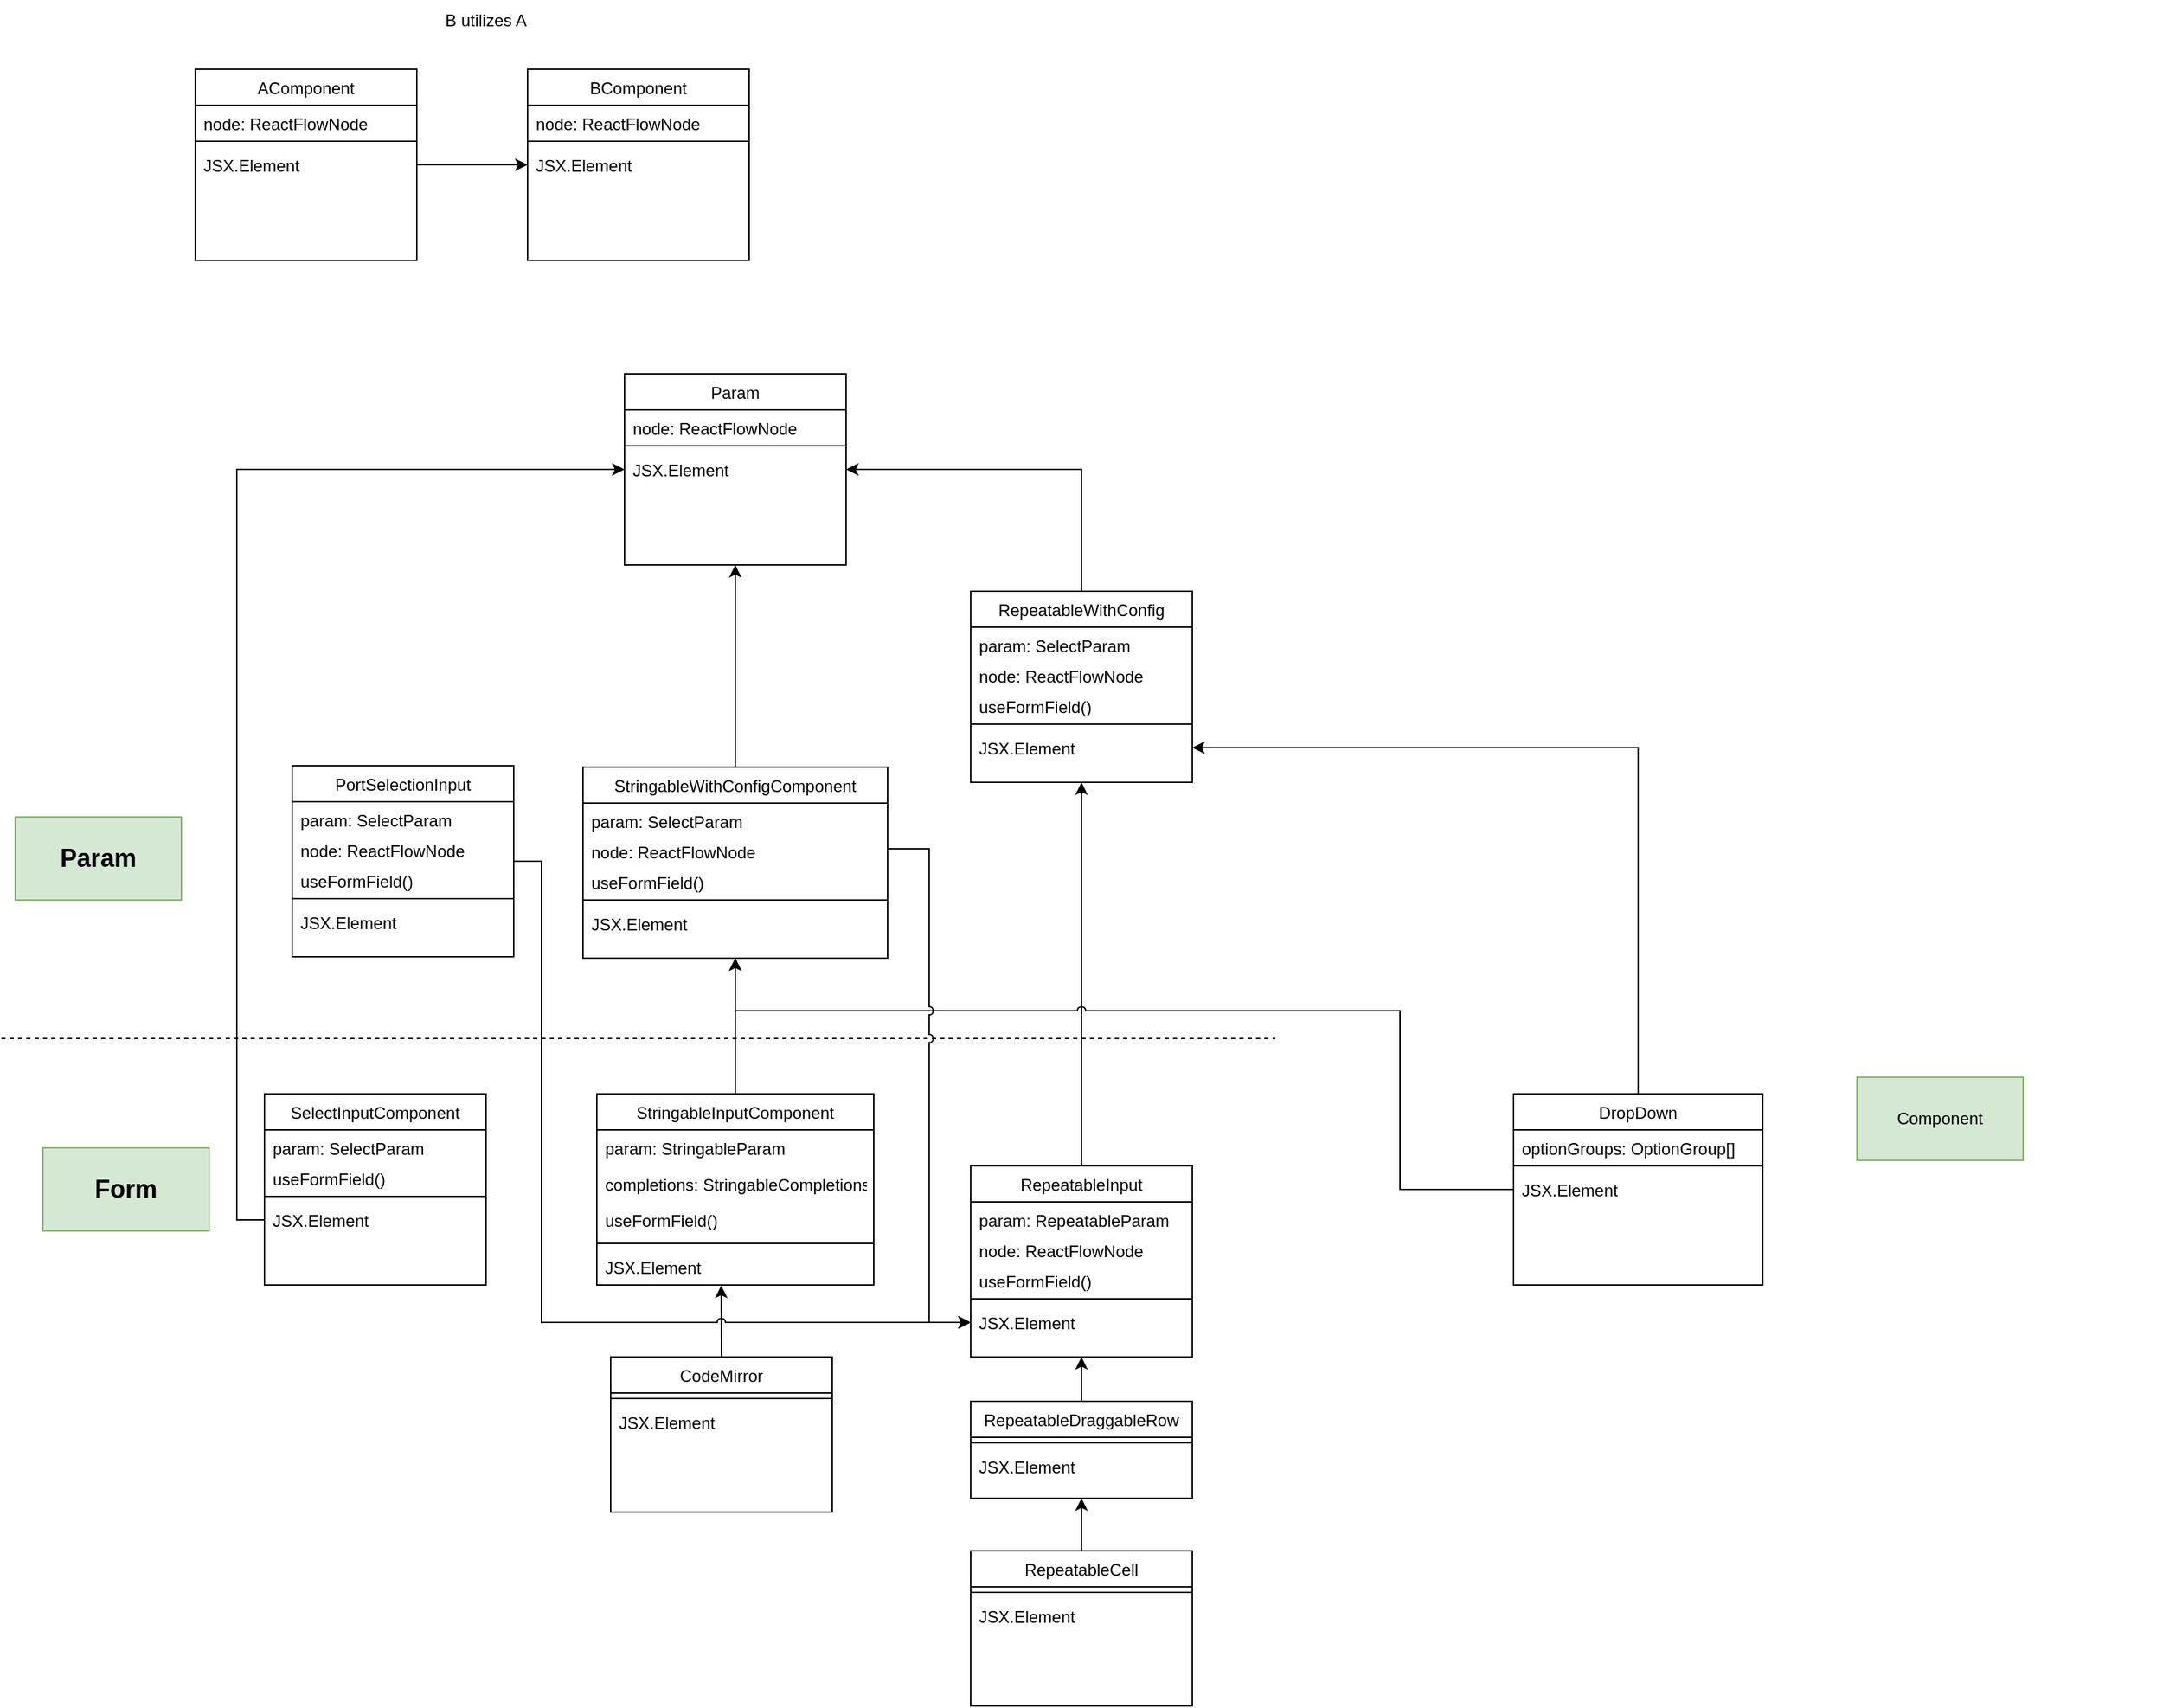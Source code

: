 <mxfile version="24.5.2" type="github" pages="2">
  <diagram id="C5RBs43oDa-KdzZeNtuy" name="Page-1">
    <mxGraphModel dx="1465" dy="1574" grid="1" gridSize="10" guides="1" tooltips="1" connect="1" arrows="1" fold="1" page="1" pageScale="1" pageWidth="827" pageHeight="1169" math="0" shadow="0">
      <root>
        <mxCell id="WIyWlLk6GJQsqaUBKTNV-0" />
        <mxCell id="WIyWlLk6GJQsqaUBKTNV-1" parent="WIyWlLk6GJQsqaUBKTNV-0" />
        <mxCell id="UfMcmZIcrmsPAkTM4HQa-83" value="" style="rounded=0;whiteSpace=wrap;html=1;fillColor=default;strokeColor=none;" vertex="1" parent="WIyWlLk6GJQsqaUBKTNV-1">
          <mxGeometry x="880" y="261" width="570" height="359" as="geometry" />
        </mxCell>
        <mxCell id="zkfFHV4jXpPFQw0GAbJ--6" value="SelectInputComponent" style="swimlane;fontStyle=0;align=center;verticalAlign=top;childLayout=stackLayout;horizontal=1;startSize=26;horizontalStack=0;resizeParent=1;resizeLast=0;collapsible=1;marginBottom=0;rounded=0;shadow=0;strokeWidth=1;" parent="WIyWlLk6GJQsqaUBKTNV-1" vertex="1">
          <mxGeometry x="80" y="360" width="160" height="138" as="geometry">
            <mxRectangle x="130" y="380" width="160" height="26" as="alternateBounds" />
          </mxGeometry>
        </mxCell>
        <mxCell id="UfMcmZIcrmsPAkTM4HQa-0" value="param: SelectParam" style="text;align=left;verticalAlign=top;spacingLeft=4;spacingRight=4;overflow=hidden;rotatable=0;points=[[0,0.5],[1,0.5]];portConstraint=eastwest;" vertex="1" parent="zkfFHV4jXpPFQw0GAbJ--6">
          <mxGeometry y="26" width="160" height="22" as="geometry" />
        </mxCell>
        <mxCell id="zkfFHV4jXpPFQw0GAbJ--7" value="useFormField()" style="text;align=left;verticalAlign=top;spacingLeft=4;spacingRight=4;overflow=hidden;rotatable=0;points=[[0,0.5],[1,0.5]];portConstraint=eastwest;" parent="zkfFHV4jXpPFQw0GAbJ--6" vertex="1">
          <mxGeometry y="48" width="160" height="22" as="geometry" />
        </mxCell>
        <mxCell id="zkfFHV4jXpPFQw0GAbJ--9" value="" style="line;html=1;strokeWidth=1;align=left;verticalAlign=middle;spacingTop=-1;spacingLeft=3;spacingRight=3;rotatable=0;labelPosition=right;points=[];portConstraint=eastwest;" parent="zkfFHV4jXpPFQw0GAbJ--6" vertex="1">
          <mxGeometry y="70" width="160" height="8" as="geometry" />
        </mxCell>
        <mxCell id="zkfFHV4jXpPFQw0GAbJ--11" value="JSX.Element" style="text;align=left;verticalAlign=top;spacingLeft=4;spacingRight=4;overflow=hidden;rotatable=0;points=[[0,0.5],[1,0.5]];portConstraint=eastwest;" parent="zkfFHV4jXpPFQw0GAbJ--6" vertex="1">
          <mxGeometry y="78" width="160" height="26" as="geometry" />
        </mxCell>
        <mxCell id="UfMcmZIcrmsPAkTM4HQa-67" style="edgeStyle=orthogonalEdgeStyle;rounded=0;orthogonalLoop=1;jettySize=auto;html=1;entryX=0.5;entryY=1;entryDx=0;entryDy=0;" edge="1" parent="WIyWlLk6GJQsqaUBKTNV-1" source="zkfFHV4jXpPFQw0GAbJ--13" target="UfMcmZIcrmsPAkTM4HQa-45">
          <mxGeometry relative="1" as="geometry" />
        </mxCell>
        <mxCell id="zkfFHV4jXpPFQw0GAbJ--13" value="StringableInputComponent" style="swimlane;fontStyle=0;align=center;verticalAlign=top;childLayout=stackLayout;horizontal=1;startSize=26;horizontalStack=0;resizeParent=1;resizeLast=0;collapsible=1;marginBottom=0;rounded=0;shadow=0;strokeWidth=1;" parent="WIyWlLk6GJQsqaUBKTNV-1" vertex="1">
          <mxGeometry x="320" y="360" width="200" height="138" as="geometry">
            <mxRectangle x="340" y="380" width="170" height="26" as="alternateBounds" />
          </mxGeometry>
        </mxCell>
        <mxCell id="zkfFHV4jXpPFQw0GAbJ--14" value="param: StringableParam" style="text;align=left;verticalAlign=top;spacingLeft=4;spacingRight=4;overflow=hidden;rotatable=0;points=[[0,0.5],[1,0.5]];portConstraint=eastwest;" parent="zkfFHV4jXpPFQw0GAbJ--13" vertex="1">
          <mxGeometry y="26" width="200" height="26" as="geometry" />
        </mxCell>
        <mxCell id="UfMcmZIcrmsPAkTM4HQa-13" value="completions: StringableCompletions" style="text;align=left;verticalAlign=top;spacingLeft=4;spacingRight=4;overflow=hidden;rotatable=0;points=[[0,0.5],[1,0.5]];portConstraint=eastwest;" vertex="1" parent="zkfFHV4jXpPFQw0GAbJ--13">
          <mxGeometry y="52" width="200" height="26" as="geometry" />
        </mxCell>
        <mxCell id="UfMcmZIcrmsPAkTM4HQa-5" value="useFormField()" style="text;align=left;verticalAlign=top;spacingLeft=4;spacingRight=4;overflow=hidden;rotatable=0;points=[[0,0.5],[1,0.5]];portConstraint=eastwest;" vertex="1" parent="zkfFHV4jXpPFQw0GAbJ--13">
          <mxGeometry y="78" width="200" height="26" as="geometry" />
        </mxCell>
        <mxCell id="zkfFHV4jXpPFQw0GAbJ--15" value="" style="line;html=1;strokeWidth=1;align=left;verticalAlign=middle;spacingTop=-1;spacingLeft=3;spacingRight=3;rotatable=0;labelPosition=right;points=[];portConstraint=eastwest;" parent="zkfFHV4jXpPFQw0GAbJ--13" vertex="1">
          <mxGeometry y="104" width="200" height="8" as="geometry" />
        </mxCell>
        <mxCell id="UfMcmZIcrmsPAkTM4HQa-1" value="JSX.Element" style="text;align=left;verticalAlign=top;spacingLeft=4;spacingRight=4;overflow=hidden;rotatable=0;points=[[0,0.5],[1,0.5]];portConstraint=eastwest;" vertex="1" parent="zkfFHV4jXpPFQw0GAbJ--13">
          <mxGeometry y="112" width="200" height="26" as="geometry" />
        </mxCell>
        <mxCell id="UfMcmZIcrmsPAkTM4HQa-12" style="edgeStyle=orthogonalEdgeStyle;rounded=0;orthogonalLoop=1;jettySize=auto;html=1;entryX=0.449;entryY=1.016;entryDx=0;entryDy=0;entryPerimeter=0;jumpStyle=arc;" edge="1" parent="WIyWlLk6GJQsqaUBKTNV-1" source="UfMcmZIcrmsPAkTM4HQa-6" target="UfMcmZIcrmsPAkTM4HQa-1">
          <mxGeometry relative="1" as="geometry">
            <mxPoint x="400" y="480" as="targetPoint" />
          </mxGeometry>
        </mxCell>
        <mxCell id="UfMcmZIcrmsPAkTM4HQa-6" value="CodeMirror" style="swimlane;fontStyle=0;align=center;verticalAlign=top;childLayout=stackLayout;horizontal=1;startSize=26;horizontalStack=0;resizeParent=1;resizeLast=0;collapsible=1;marginBottom=0;rounded=0;shadow=0;strokeWidth=1;" vertex="1" parent="WIyWlLk6GJQsqaUBKTNV-1">
          <mxGeometry x="330" y="550" width="160" height="112" as="geometry">
            <mxRectangle x="340" y="380" width="170" height="26" as="alternateBounds" />
          </mxGeometry>
        </mxCell>
        <mxCell id="UfMcmZIcrmsPAkTM4HQa-9" value="" style="line;html=1;strokeWidth=1;align=left;verticalAlign=middle;spacingTop=-1;spacingLeft=3;spacingRight=3;rotatable=0;labelPosition=right;points=[];portConstraint=eastwest;" vertex="1" parent="UfMcmZIcrmsPAkTM4HQa-6">
          <mxGeometry y="26" width="160" height="8" as="geometry" />
        </mxCell>
        <mxCell id="UfMcmZIcrmsPAkTM4HQa-10" value="JSX.Element" style="text;align=left;verticalAlign=top;spacingLeft=4;spacingRight=4;overflow=hidden;rotatable=0;points=[[0,0.5],[1,0.5]];portConstraint=eastwest;" vertex="1" parent="UfMcmZIcrmsPAkTM4HQa-6">
          <mxGeometry y="34" width="160" height="26" as="geometry" />
        </mxCell>
        <mxCell id="UfMcmZIcrmsPAkTM4HQa-70" style="edgeStyle=orthogonalEdgeStyle;rounded=0;orthogonalLoop=1;jettySize=auto;html=1;entryX=0.5;entryY=1;entryDx=0;entryDy=0;" edge="1" parent="WIyWlLk6GJQsqaUBKTNV-1" source="UfMcmZIcrmsPAkTM4HQa-14" target="UfMcmZIcrmsPAkTM4HQa-33">
          <mxGeometry relative="1" as="geometry" />
        </mxCell>
        <mxCell id="UfMcmZIcrmsPAkTM4HQa-14" value="RepeatableInput" style="swimlane;fontStyle=0;align=center;verticalAlign=top;childLayout=stackLayout;horizontal=1;startSize=26;horizontalStack=0;resizeParent=1;resizeLast=0;collapsible=1;marginBottom=0;rounded=0;shadow=0;strokeWidth=1;" vertex="1" parent="WIyWlLk6GJQsqaUBKTNV-1">
          <mxGeometry x="590" y="412" width="160" height="138" as="geometry">
            <mxRectangle x="130" y="380" width="160" height="26" as="alternateBounds" />
          </mxGeometry>
        </mxCell>
        <mxCell id="UfMcmZIcrmsPAkTM4HQa-15" value="param: RepeatableParam" style="text;align=left;verticalAlign=top;spacingLeft=4;spacingRight=4;overflow=hidden;rotatable=0;points=[[0,0.5],[1,0.5]];portConstraint=eastwest;" vertex="1" parent="UfMcmZIcrmsPAkTM4HQa-14">
          <mxGeometry y="26" width="160" height="22" as="geometry" />
        </mxCell>
        <mxCell id="UfMcmZIcrmsPAkTM4HQa-19" value="node: ReactFlowNode" style="text;align=left;verticalAlign=top;spacingLeft=4;spacingRight=4;overflow=hidden;rotatable=0;points=[[0,0.5],[1,0.5]];portConstraint=eastwest;" vertex="1" parent="UfMcmZIcrmsPAkTM4HQa-14">
          <mxGeometry y="48" width="160" height="22" as="geometry" />
        </mxCell>
        <mxCell id="UfMcmZIcrmsPAkTM4HQa-16" value="useFormField()" style="text;align=left;verticalAlign=top;spacingLeft=4;spacingRight=4;overflow=hidden;rotatable=0;points=[[0,0.5],[1,0.5]];portConstraint=eastwest;" vertex="1" parent="UfMcmZIcrmsPAkTM4HQa-14">
          <mxGeometry y="70" width="160" height="22" as="geometry" />
        </mxCell>
        <mxCell id="UfMcmZIcrmsPAkTM4HQa-17" value="" style="line;html=1;strokeWidth=1;align=left;verticalAlign=middle;spacingTop=-1;spacingLeft=3;spacingRight=3;rotatable=0;labelPosition=right;points=[];portConstraint=eastwest;" vertex="1" parent="UfMcmZIcrmsPAkTM4HQa-14">
          <mxGeometry y="92" width="160" height="8" as="geometry" />
        </mxCell>
        <mxCell id="UfMcmZIcrmsPAkTM4HQa-18" value="JSX.Element" style="text;align=left;verticalAlign=top;spacingLeft=4;spacingRight=4;overflow=hidden;rotatable=0;points=[[0,0.5],[1,0.5]];portConstraint=eastwest;" vertex="1" parent="UfMcmZIcrmsPAkTM4HQa-14">
          <mxGeometry y="100" width="160" height="26" as="geometry" />
        </mxCell>
        <mxCell id="UfMcmZIcrmsPAkTM4HQa-52" value="" style="edgeStyle=orthogonalEdgeStyle;rounded=0;orthogonalLoop=1;jettySize=auto;html=1;entryX=0.5;entryY=1;entryDx=0;entryDy=0;" edge="1" parent="WIyWlLk6GJQsqaUBKTNV-1" source="UfMcmZIcrmsPAkTM4HQa-20" target="UfMcmZIcrmsPAkTM4HQa-14">
          <mxGeometry relative="1" as="geometry" />
        </mxCell>
        <mxCell id="UfMcmZIcrmsPAkTM4HQa-20" value="RepeatableDraggableRow" style="swimlane;fontStyle=0;align=center;verticalAlign=top;childLayout=stackLayout;horizontal=1;startSize=26;horizontalStack=0;resizeParent=1;resizeLast=0;collapsible=1;marginBottom=0;rounded=0;shadow=0;strokeWidth=1;" vertex="1" parent="WIyWlLk6GJQsqaUBKTNV-1">
          <mxGeometry x="590" y="582" width="160" height="70" as="geometry">
            <mxRectangle x="340" y="380" width="170" height="26" as="alternateBounds" />
          </mxGeometry>
        </mxCell>
        <mxCell id="UfMcmZIcrmsPAkTM4HQa-21" value="" style="line;html=1;strokeWidth=1;align=left;verticalAlign=middle;spacingTop=-1;spacingLeft=3;spacingRight=3;rotatable=0;labelPosition=right;points=[];portConstraint=eastwest;" vertex="1" parent="UfMcmZIcrmsPAkTM4HQa-20">
          <mxGeometry y="26" width="160" height="8" as="geometry" />
        </mxCell>
        <mxCell id="UfMcmZIcrmsPAkTM4HQa-22" value="JSX.Element" style="text;align=left;verticalAlign=top;spacingLeft=4;spacingRight=4;overflow=hidden;rotatable=0;points=[[0,0.5],[1,0.5]];portConstraint=eastwest;" vertex="1" parent="UfMcmZIcrmsPAkTM4HQa-20">
          <mxGeometry y="34" width="160" height="26" as="geometry" />
        </mxCell>
        <mxCell id="UfMcmZIcrmsPAkTM4HQa-51" value="" style="edgeStyle=orthogonalEdgeStyle;rounded=0;orthogonalLoop=1;jettySize=auto;html=1;entryX=0.5;entryY=1;entryDx=0;entryDy=0;" edge="1" parent="WIyWlLk6GJQsqaUBKTNV-1" source="UfMcmZIcrmsPAkTM4HQa-23" target="UfMcmZIcrmsPAkTM4HQa-20">
          <mxGeometry relative="1" as="geometry" />
        </mxCell>
        <mxCell id="UfMcmZIcrmsPAkTM4HQa-23" value="RepeatableCell" style="swimlane;fontStyle=0;align=center;verticalAlign=top;childLayout=stackLayout;horizontal=1;startSize=26;horizontalStack=0;resizeParent=1;resizeLast=0;collapsible=1;marginBottom=0;rounded=0;shadow=0;strokeWidth=1;" vertex="1" parent="WIyWlLk6GJQsqaUBKTNV-1">
          <mxGeometry x="590" y="690" width="160" height="112" as="geometry">
            <mxRectangle x="340" y="380" width="170" height="26" as="alternateBounds" />
          </mxGeometry>
        </mxCell>
        <mxCell id="UfMcmZIcrmsPAkTM4HQa-24" value="" style="line;html=1;strokeWidth=1;align=left;verticalAlign=middle;spacingTop=-1;spacingLeft=3;spacingRight=3;rotatable=0;labelPosition=right;points=[];portConstraint=eastwest;" vertex="1" parent="UfMcmZIcrmsPAkTM4HQa-23">
          <mxGeometry y="26" width="160" height="8" as="geometry" />
        </mxCell>
        <mxCell id="UfMcmZIcrmsPAkTM4HQa-25" value="JSX.Element" style="text;align=left;verticalAlign=top;spacingLeft=4;spacingRight=4;overflow=hidden;rotatable=0;points=[[0,0.5],[1,0.5]];portConstraint=eastwest;" vertex="1" parent="UfMcmZIcrmsPAkTM4HQa-23">
          <mxGeometry y="34" width="160" height="26" as="geometry" />
        </mxCell>
        <mxCell id="UfMcmZIcrmsPAkTM4HQa-77" style="edgeStyle=orthogonalEdgeStyle;rounded=0;orthogonalLoop=1;jettySize=auto;html=1;entryX=0;entryY=0.5;entryDx=0;entryDy=0;jumpStyle=arc;" edge="1" parent="WIyWlLk6GJQsqaUBKTNV-1" source="UfMcmZIcrmsPAkTM4HQa-26" target="UfMcmZIcrmsPAkTM4HQa-18">
          <mxGeometry relative="1" as="geometry">
            <Array as="points">
              <mxPoint x="280" y="192" />
              <mxPoint x="280" y="525" />
            </Array>
          </mxGeometry>
        </mxCell>
        <mxCell id="UfMcmZIcrmsPAkTM4HQa-26" value="PortSelectionInput" style="swimlane;fontStyle=0;align=center;verticalAlign=top;childLayout=stackLayout;horizontal=1;startSize=26;horizontalStack=0;resizeParent=1;resizeLast=0;collapsible=1;marginBottom=0;rounded=0;shadow=0;strokeWidth=1;" vertex="1" parent="WIyWlLk6GJQsqaUBKTNV-1">
          <mxGeometry x="100" y="123" width="160" height="138" as="geometry">
            <mxRectangle x="130" y="380" width="160" height="26" as="alternateBounds" />
          </mxGeometry>
        </mxCell>
        <mxCell id="UfMcmZIcrmsPAkTM4HQa-27" value="param: SelectParam" style="text;align=left;verticalAlign=top;spacingLeft=4;spacingRight=4;overflow=hidden;rotatable=0;points=[[0,0.5],[1,0.5]];portConstraint=eastwest;" vertex="1" parent="UfMcmZIcrmsPAkTM4HQa-26">
          <mxGeometry y="26" width="160" height="22" as="geometry" />
        </mxCell>
        <mxCell id="UfMcmZIcrmsPAkTM4HQa-31" value="node: ReactFlowNode" style="text;align=left;verticalAlign=top;spacingLeft=4;spacingRight=4;overflow=hidden;rotatable=0;points=[[0,0.5],[1,0.5]];portConstraint=eastwest;" vertex="1" parent="UfMcmZIcrmsPAkTM4HQa-26">
          <mxGeometry y="48" width="160" height="22" as="geometry" />
        </mxCell>
        <mxCell id="UfMcmZIcrmsPAkTM4HQa-28" value="useFormField()" style="text;align=left;verticalAlign=top;spacingLeft=4;spacingRight=4;overflow=hidden;rotatable=0;points=[[0,0.5],[1,0.5]];portConstraint=eastwest;" vertex="1" parent="UfMcmZIcrmsPAkTM4HQa-26">
          <mxGeometry y="70" width="160" height="22" as="geometry" />
        </mxCell>
        <mxCell id="UfMcmZIcrmsPAkTM4HQa-29" value="" style="line;html=1;strokeWidth=1;align=left;verticalAlign=middle;spacingTop=-1;spacingLeft=3;spacingRight=3;rotatable=0;labelPosition=right;points=[];portConstraint=eastwest;" vertex="1" parent="UfMcmZIcrmsPAkTM4HQa-26">
          <mxGeometry y="92" width="160" height="8" as="geometry" />
        </mxCell>
        <mxCell id="UfMcmZIcrmsPAkTM4HQa-30" value="JSX.Element" style="text;align=left;verticalAlign=top;spacingLeft=4;spacingRight=4;overflow=hidden;rotatable=0;points=[[0,0.5],[1,0.5]];portConstraint=eastwest;" vertex="1" parent="UfMcmZIcrmsPAkTM4HQa-26">
          <mxGeometry y="100" width="160" height="26" as="geometry" />
        </mxCell>
        <mxCell id="UfMcmZIcrmsPAkTM4HQa-74" style="edgeStyle=orthogonalEdgeStyle;rounded=0;orthogonalLoop=1;jettySize=auto;html=1;entryX=1;entryY=0.5;entryDx=0;entryDy=0;" edge="1" parent="WIyWlLk6GJQsqaUBKTNV-1" source="UfMcmZIcrmsPAkTM4HQa-33" target="UfMcmZIcrmsPAkTM4HQa-58">
          <mxGeometry relative="1" as="geometry" />
        </mxCell>
        <mxCell id="UfMcmZIcrmsPAkTM4HQa-33" value="RepeatableWithConfig" style="swimlane;fontStyle=0;align=center;verticalAlign=top;childLayout=stackLayout;horizontal=1;startSize=26;horizontalStack=0;resizeParent=1;resizeLast=0;collapsible=1;marginBottom=0;rounded=0;shadow=0;strokeWidth=1;" vertex="1" parent="WIyWlLk6GJQsqaUBKTNV-1">
          <mxGeometry x="590" y="-3" width="160" height="138" as="geometry">
            <mxRectangle x="130" y="380" width="160" height="26" as="alternateBounds" />
          </mxGeometry>
        </mxCell>
        <mxCell id="UfMcmZIcrmsPAkTM4HQa-34" value="param: SelectParam" style="text;align=left;verticalAlign=top;spacingLeft=4;spacingRight=4;overflow=hidden;rotatable=0;points=[[0,0.5],[1,0.5]];portConstraint=eastwest;" vertex="1" parent="UfMcmZIcrmsPAkTM4HQa-33">
          <mxGeometry y="26" width="160" height="22" as="geometry" />
        </mxCell>
        <mxCell id="UfMcmZIcrmsPAkTM4HQa-35" value="node: ReactFlowNode" style="text;align=left;verticalAlign=top;spacingLeft=4;spacingRight=4;overflow=hidden;rotatable=0;points=[[0,0.5],[1,0.5]];portConstraint=eastwest;" vertex="1" parent="UfMcmZIcrmsPAkTM4HQa-33">
          <mxGeometry y="48" width="160" height="22" as="geometry" />
        </mxCell>
        <mxCell id="UfMcmZIcrmsPAkTM4HQa-36" value="useFormField()" style="text;align=left;verticalAlign=top;spacingLeft=4;spacingRight=4;overflow=hidden;rotatable=0;points=[[0,0.5],[1,0.5]];portConstraint=eastwest;" vertex="1" parent="UfMcmZIcrmsPAkTM4HQa-33">
          <mxGeometry y="70" width="160" height="22" as="geometry" />
        </mxCell>
        <mxCell id="UfMcmZIcrmsPAkTM4HQa-37" value="" style="line;html=1;strokeWidth=1;align=left;verticalAlign=middle;spacingTop=-1;spacingLeft=3;spacingRight=3;rotatable=0;labelPosition=right;points=[];portConstraint=eastwest;" vertex="1" parent="UfMcmZIcrmsPAkTM4HQa-33">
          <mxGeometry y="92" width="160" height="8" as="geometry" />
        </mxCell>
        <mxCell id="UfMcmZIcrmsPAkTM4HQa-38" value="JSX.Element" style="text;align=left;verticalAlign=top;spacingLeft=4;spacingRight=4;overflow=hidden;rotatable=0;points=[[0,0.5],[1,0.5]];portConstraint=eastwest;" vertex="1" parent="UfMcmZIcrmsPAkTM4HQa-33">
          <mxGeometry y="100" width="160" height="26" as="geometry" />
        </mxCell>
        <mxCell id="UfMcmZIcrmsPAkTM4HQa-69" style="edgeStyle=orthogonalEdgeStyle;rounded=0;orthogonalLoop=1;jettySize=auto;html=1;entryX=0.5;entryY=1;entryDx=0;entryDy=0;jumpStyle=arc;" edge="1" parent="WIyWlLk6GJQsqaUBKTNV-1" source="UfMcmZIcrmsPAkTM4HQa-39" target="UfMcmZIcrmsPAkTM4HQa-45">
          <mxGeometry relative="1" as="geometry">
            <Array as="points">
              <mxPoint x="900" y="300" />
              <mxPoint x="420" y="300" />
            </Array>
          </mxGeometry>
        </mxCell>
        <mxCell id="UfMcmZIcrmsPAkTM4HQa-79" style="edgeStyle=orthogonalEdgeStyle;rounded=0;orthogonalLoop=1;jettySize=auto;html=1;entryX=1;entryY=0.5;entryDx=0;entryDy=0;" edge="1" parent="WIyWlLk6GJQsqaUBKTNV-1" source="UfMcmZIcrmsPAkTM4HQa-39" target="UfMcmZIcrmsPAkTM4HQa-38">
          <mxGeometry relative="1" as="geometry" />
        </mxCell>
        <mxCell id="UfMcmZIcrmsPAkTM4HQa-39" value="DropDown" style="swimlane;fontStyle=0;align=center;verticalAlign=top;childLayout=stackLayout;horizontal=1;startSize=26;horizontalStack=0;resizeParent=1;resizeLast=0;collapsible=1;marginBottom=0;rounded=0;shadow=0;strokeWidth=1;" vertex="1" parent="WIyWlLk6GJQsqaUBKTNV-1">
          <mxGeometry x="982" y="360" width="180" height="138" as="geometry">
            <mxRectangle x="130" y="380" width="160" height="26" as="alternateBounds" />
          </mxGeometry>
        </mxCell>
        <mxCell id="UfMcmZIcrmsPAkTM4HQa-41" value="optionGroups: OptionGroup[]" style="text;align=left;verticalAlign=top;spacingLeft=4;spacingRight=4;overflow=hidden;rotatable=0;points=[[0,0.5],[1,0.5]];portConstraint=eastwest;" vertex="1" parent="UfMcmZIcrmsPAkTM4HQa-39">
          <mxGeometry y="26" width="180" height="22" as="geometry" />
        </mxCell>
        <mxCell id="UfMcmZIcrmsPAkTM4HQa-43" value="" style="line;html=1;strokeWidth=1;align=left;verticalAlign=middle;spacingTop=-1;spacingLeft=3;spacingRight=3;rotatable=0;labelPosition=right;points=[];portConstraint=eastwest;" vertex="1" parent="UfMcmZIcrmsPAkTM4HQa-39">
          <mxGeometry y="48" width="180" height="8" as="geometry" />
        </mxCell>
        <mxCell id="UfMcmZIcrmsPAkTM4HQa-44" value="JSX.Element" style="text;align=left;verticalAlign=top;spacingLeft=4;spacingRight=4;overflow=hidden;rotatable=0;points=[[0,0.5],[1,0.5]];portConstraint=eastwest;" vertex="1" parent="UfMcmZIcrmsPAkTM4HQa-39">
          <mxGeometry y="56" width="180" height="26" as="geometry" />
        </mxCell>
        <mxCell id="UfMcmZIcrmsPAkTM4HQa-64" style="edgeStyle=orthogonalEdgeStyle;rounded=0;orthogonalLoop=1;jettySize=auto;html=1;entryX=0.5;entryY=1;entryDx=0;entryDy=0;jumpStyle=arc;" edge="1" parent="WIyWlLk6GJQsqaUBKTNV-1" source="UfMcmZIcrmsPAkTM4HQa-45" target="UfMcmZIcrmsPAkTM4HQa-53">
          <mxGeometry relative="1" as="geometry" />
        </mxCell>
        <mxCell id="UfMcmZIcrmsPAkTM4HQa-45" value="StringableWithConfigComponent" style="swimlane;fontStyle=0;align=center;verticalAlign=top;childLayout=stackLayout;horizontal=1;startSize=26;horizontalStack=0;resizeParent=1;resizeLast=0;collapsible=1;marginBottom=0;rounded=0;shadow=0;strokeWidth=1;" vertex="1" parent="WIyWlLk6GJQsqaUBKTNV-1">
          <mxGeometry x="310" y="124" width="220" height="138" as="geometry">
            <mxRectangle x="130" y="380" width="160" height="26" as="alternateBounds" />
          </mxGeometry>
        </mxCell>
        <mxCell id="UfMcmZIcrmsPAkTM4HQa-46" value="param: SelectParam" style="text;align=left;verticalAlign=top;spacingLeft=4;spacingRight=4;overflow=hidden;rotatable=0;points=[[0,0.5],[1,0.5]];portConstraint=eastwest;" vertex="1" parent="UfMcmZIcrmsPAkTM4HQa-45">
          <mxGeometry y="26" width="220" height="22" as="geometry" />
        </mxCell>
        <mxCell id="UfMcmZIcrmsPAkTM4HQa-47" value="node: ReactFlowNode" style="text;align=left;verticalAlign=top;spacingLeft=4;spacingRight=4;overflow=hidden;rotatable=0;points=[[0,0.5],[1,0.5]];portConstraint=eastwest;" vertex="1" parent="UfMcmZIcrmsPAkTM4HQa-45">
          <mxGeometry y="48" width="220" height="22" as="geometry" />
        </mxCell>
        <mxCell id="UfMcmZIcrmsPAkTM4HQa-48" value="useFormField()" style="text;align=left;verticalAlign=top;spacingLeft=4;spacingRight=4;overflow=hidden;rotatable=0;points=[[0,0.5],[1,0.5]];portConstraint=eastwest;" vertex="1" parent="UfMcmZIcrmsPAkTM4HQa-45">
          <mxGeometry y="70" width="220" height="22" as="geometry" />
        </mxCell>
        <mxCell id="UfMcmZIcrmsPAkTM4HQa-49" value="" style="line;html=1;strokeWidth=1;align=left;verticalAlign=middle;spacingTop=-1;spacingLeft=3;spacingRight=3;rotatable=0;labelPosition=right;points=[];portConstraint=eastwest;" vertex="1" parent="UfMcmZIcrmsPAkTM4HQa-45">
          <mxGeometry y="92" width="220" height="8" as="geometry" />
        </mxCell>
        <mxCell id="UfMcmZIcrmsPAkTM4HQa-50" value="JSX.Element" style="text;align=left;verticalAlign=top;spacingLeft=4;spacingRight=4;overflow=hidden;rotatable=0;points=[[0,0.5],[1,0.5]];portConstraint=eastwest;" vertex="1" parent="UfMcmZIcrmsPAkTM4HQa-45">
          <mxGeometry y="100" width="220" height="26" as="geometry" />
        </mxCell>
        <mxCell id="UfMcmZIcrmsPAkTM4HQa-53" value="Param" style="swimlane;fontStyle=0;align=center;verticalAlign=top;childLayout=stackLayout;horizontal=1;startSize=26;horizontalStack=0;resizeParent=1;resizeLast=0;collapsible=1;marginBottom=0;rounded=0;shadow=0;strokeWidth=1;" vertex="1" parent="WIyWlLk6GJQsqaUBKTNV-1">
          <mxGeometry x="340" y="-160" width="160" height="138" as="geometry">
            <mxRectangle x="130" y="380" width="160" height="26" as="alternateBounds" />
          </mxGeometry>
        </mxCell>
        <mxCell id="UfMcmZIcrmsPAkTM4HQa-55" value="node: ReactFlowNode" style="text;align=left;verticalAlign=top;spacingLeft=4;spacingRight=4;overflow=hidden;rotatable=0;points=[[0,0.5],[1,0.5]];portConstraint=eastwest;" vertex="1" parent="UfMcmZIcrmsPAkTM4HQa-53">
          <mxGeometry y="26" width="160" height="22" as="geometry" />
        </mxCell>
        <mxCell id="UfMcmZIcrmsPAkTM4HQa-57" value="" style="line;html=1;strokeWidth=1;align=left;verticalAlign=middle;spacingTop=-1;spacingLeft=3;spacingRight=3;rotatable=0;labelPosition=right;points=[];portConstraint=eastwest;" vertex="1" parent="UfMcmZIcrmsPAkTM4HQa-53">
          <mxGeometry y="48" width="160" height="8" as="geometry" />
        </mxCell>
        <mxCell id="UfMcmZIcrmsPAkTM4HQa-58" value="JSX.Element" style="text;align=left;verticalAlign=top;spacingLeft=4;spacingRight=4;overflow=hidden;rotatable=0;points=[[0,0.5],[1,0.5]];portConstraint=eastwest;" vertex="1" parent="UfMcmZIcrmsPAkTM4HQa-53">
          <mxGeometry y="56" width="160" height="26" as="geometry" />
        </mxCell>
        <mxCell id="UfMcmZIcrmsPAkTM4HQa-59" value="" style="endArrow=none;dashed=1;html=1;rounded=0;" edge="1" parent="WIyWlLk6GJQsqaUBKTNV-1">
          <mxGeometry width="50" height="50" relative="1" as="geometry">
            <mxPoint x="-110" y="320" as="sourcePoint" />
            <mxPoint x="810" y="320" as="targetPoint" />
          </mxGeometry>
        </mxCell>
        <mxCell id="UfMcmZIcrmsPAkTM4HQa-61" value="&lt;font style=&quot;font-size: 18px;&quot;&gt;&lt;b&gt;Form&lt;/b&gt;&lt;/font&gt;" style="rounded=0;whiteSpace=wrap;html=1;fillColor=#d5e8d4;strokeColor=#82b366;" vertex="1" parent="WIyWlLk6GJQsqaUBKTNV-1">
          <mxGeometry x="-80" y="399" width="120" height="60" as="geometry" />
        </mxCell>
        <mxCell id="UfMcmZIcrmsPAkTM4HQa-62" value="&lt;span style=&quot;font-size: 18px;&quot;&gt;&lt;b&gt;Param&lt;/b&gt;&lt;/span&gt;" style="rounded=0;whiteSpace=wrap;html=1;fillColor=#d5e8d4;strokeColor=#82b366;" vertex="1" parent="WIyWlLk6GJQsqaUBKTNV-1">
          <mxGeometry x="-100" y="160" width="120" height="60" as="geometry" />
        </mxCell>
        <mxCell id="UfMcmZIcrmsPAkTM4HQa-73" style="edgeStyle=orthogonalEdgeStyle;rounded=0;orthogonalLoop=1;jettySize=auto;html=1;entryX=0;entryY=0.5;entryDx=0;entryDy=0;" edge="1" parent="WIyWlLk6GJQsqaUBKTNV-1" source="zkfFHV4jXpPFQw0GAbJ--11" target="UfMcmZIcrmsPAkTM4HQa-58">
          <mxGeometry relative="1" as="geometry">
            <mxPoint x="60" y="80" as="targetPoint" />
            <Array as="points">
              <mxPoint x="60" y="451" />
              <mxPoint x="60" y="-91" />
            </Array>
          </mxGeometry>
        </mxCell>
        <mxCell id="UfMcmZIcrmsPAkTM4HQa-78" style="edgeStyle=orthogonalEdgeStyle;rounded=0;orthogonalLoop=1;jettySize=auto;html=1;exitX=1;exitY=0.5;exitDx=0;exitDy=0;entryX=0;entryY=0.5;entryDx=0;entryDy=0;jumpStyle=arc;" edge="1" parent="WIyWlLk6GJQsqaUBKTNV-1" source="UfMcmZIcrmsPAkTM4HQa-47" target="UfMcmZIcrmsPAkTM4HQa-18">
          <mxGeometry relative="1" as="geometry" />
        </mxCell>
        <mxCell id="UfMcmZIcrmsPAkTM4HQa-84" value="Component" style="rounded=0;whiteSpace=wrap;html=1;fillColor=#d5e8d4;strokeColor=#82b366;" vertex="1" parent="WIyWlLk6GJQsqaUBKTNV-1">
          <mxGeometry x="1230" y="348" width="120" height="60" as="geometry" />
        </mxCell>
        <mxCell id="UfMcmZIcrmsPAkTM4HQa-96" value="" style="edgeStyle=orthogonalEdgeStyle;rounded=0;orthogonalLoop=1;jettySize=auto;html=1;" edge="1" parent="WIyWlLk6GJQsqaUBKTNV-1" source="UfMcmZIcrmsPAkTM4HQa-86" target="UfMcmZIcrmsPAkTM4HQa-92">
          <mxGeometry relative="1" as="geometry" />
        </mxCell>
        <mxCell id="UfMcmZIcrmsPAkTM4HQa-86" value="AComponent" style="swimlane;fontStyle=0;align=center;verticalAlign=top;childLayout=stackLayout;horizontal=1;startSize=26;horizontalStack=0;resizeParent=1;resizeLast=0;collapsible=1;marginBottom=0;rounded=0;shadow=0;strokeWidth=1;" vertex="1" parent="WIyWlLk6GJQsqaUBKTNV-1">
          <mxGeometry x="30" y="-380" width="160" height="138" as="geometry">
            <mxRectangle x="130" y="380" width="160" height="26" as="alternateBounds" />
          </mxGeometry>
        </mxCell>
        <mxCell id="UfMcmZIcrmsPAkTM4HQa-87" value="node: ReactFlowNode" style="text;align=left;verticalAlign=top;spacingLeft=4;spacingRight=4;overflow=hidden;rotatable=0;points=[[0,0.5],[1,0.5]];portConstraint=eastwest;" vertex="1" parent="UfMcmZIcrmsPAkTM4HQa-86">
          <mxGeometry y="26" width="160" height="22" as="geometry" />
        </mxCell>
        <mxCell id="UfMcmZIcrmsPAkTM4HQa-88" value="" style="line;html=1;strokeWidth=1;align=left;verticalAlign=middle;spacingTop=-1;spacingLeft=3;spacingRight=3;rotatable=0;labelPosition=right;points=[];portConstraint=eastwest;" vertex="1" parent="UfMcmZIcrmsPAkTM4HQa-86">
          <mxGeometry y="48" width="160" height="8" as="geometry" />
        </mxCell>
        <mxCell id="UfMcmZIcrmsPAkTM4HQa-89" value="JSX.Element" style="text;align=left;verticalAlign=top;spacingLeft=4;spacingRight=4;overflow=hidden;rotatable=0;points=[[0,0.5],[1,0.5]];portConstraint=eastwest;" vertex="1" parent="UfMcmZIcrmsPAkTM4HQa-86">
          <mxGeometry y="56" width="160" height="26" as="geometry" />
        </mxCell>
        <mxCell id="UfMcmZIcrmsPAkTM4HQa-92" value="BComponent" style="swimlane;fontStyle=0;align=center;verticalAlign=top;childLayout=stackLayout;horizontal=1;startSize=26;horizontalStack=0;resizeParent=1;resizeLast=0;collapsible=1;marginBottom=0;rounded=0;shadow=0;strokeWidth=1;" vertex="1" parent="WIyWlLk6GJQsqaUBKTNV-1">
          <mxGeometry x="270" y="-380" width="160" height="138" as="geometry">
            <mxRectangle x="130" y="380" width="160" height="26" as="alternateBounds" />
          </mxGeometry>
        </mxCell>
        <mxCell id="UfMcmZIcrmsPAkTM4HQa-93" value="node: ReactFlowNode" style="text;align=left;verticalAlign=top;spacingLeft=4;spacingRight=4;overflow=hidden;rotatable=0;points=[[0,0.5],[1,0.5]];portConstraint=eastwest;" vertex="1" parent="UfMcmZIcrmsPAkTM4HQa-92">
          <mxGeometry y="26" width="160" height="22" as="geometry" />
        </mxCell>
        <mxCell id="UfMcmZIcrmsPAkTM4HQa-94" value="" style="line;html=1;strokeWidth=1;align=left;verticalAlign=middle;spacingTop=-1;spacingLeft=3;spacingRight=3;rotatable=0;labelPosition=right;points=[];portConstraint=eastwest;" vertex="1" parent="UfMcmZIcrmsPAkTM4HQa-92">
          <mxGeometry y="48" width="160" height="8" as="geometry" />
        </mxCell>
        <mxCell id="UfMcmZIcrmsPAkTM4HQa-95" value="JSX.Element" style="text;align=left;verticalAlign=top;spacingLeft=4;spacingRight=4;overflow=hidden;rotatable=0;points=[[0,0.5],[1,0.5]];portConstraint=eastwest;" vertex="1" parent="UfMcmZIcrmsPAkTM4HQa-92">
          <mxGeometry y="56" width="160" height="26" as="geometry" />
        </mxCell>
        <mxCell id="UfMcmZIcrmsPAkTM4HQa-97" value="&lt;div&gt;&lt;div&gt;&lt;span style=&quot;font-size: 12px;&quot;&gt;B utilizes A&lt;/span&gt;&lt;/div&gt;&lt;/div&gt;" style="text;html=1;align=center;verticalAlign=middle;whiteSpace=wrap;rounded=0;" vertex="1" parent="WIyWlLk6GJQsqaUBKTNV-1">
          <mxGeometry x="60" y="-430" width="360" height="30" as="geometry" />
        </mxCell>
      </root>
    </mxGraphModel>
  </diagram>
  <diagram name="new form" id="zEqgR8EVYRuKs2FTiWuv">
    <mxGraphModel dx="2745" dy="2222" grid="1" gridSize="10" guides="1" tooltips="1" connect="1" arrows="1" fold="1" page="1" pageScale="1" pageWidth="827" pageHeight="1169" math="0" shadow="0">
      <root>
        <mxCell id="F9Xk5kE_eNXkbiZBS1Qj-0" />
        <mxCell id="F9Xk5kE_eNXkbiZBS1Qj-1" parent="F9Xk5kE_eNXkbiZBS1Qj-0" />
        <mxCell id="F9Xk5kE_eNXkbiZBS1Qj-2" value="" style="rounded=0;whiteSpace=wrap;html=1;fillColor=default;strokeColor=none;" vertex="1" parent="F9Xk5kE_eNXkbiZBS1Qj-1">
          <mxGeometry x="880" y="261" width="570" height="359" as="geometry" />
        </mxCell>
        <mxCell id="F9Xk5kE_eNXkbiZBS1Qj-3" value="SelectInputComponent" style="swimlane;fontStyle=0;align=center;verticalAlign=top;childLayout=stackLayout;horizontal=1;startSize=26;horizontalStack=0;resizeParent=1;resizeLast=0;collapsible=1;marginBottom=0;rounded=0;shadow=0;strokeWidth=1;" vertex="1" parent="F9Xk5kE_eNXkbiZBS1Qj-1">
          <mxGeometry x="90" y="660" width="160" height="138" as="geometry">
            <mxRectangle x="130" y="380" width="160" height="26" as="alternateBounds" />
          </mxGeometry>
        </mxCell>
        <mxCell id="F9Xk5kE_eNXkbiZBS1Qj-4" value="param: SelectParam" style="text;align=left;verticalAlign=top;spacingLeft=4;spacingRight=4;overflow=hidden;rotatable=0;points=[[0,0.5],[1,0.5]];portConstraint=eastwest;" vertex="1" parent="F9Xk5kE_eNXkbiZBS1Qj-3">
          <mxGeometry y="26" width="160" height="22" as="geometry" />
        </mxCell>
        <mxCell id="F9Xk5kE_eNXkbiZBS1Qj-5" value="useFormField()" style="text;align=left;verticalAlign=top;spacingLeft=4;spacingRight=4;overflow=hidden;rotatable=0;points=[[0,0.5],[1,0.5]];portConstraint=eastwest;" vertex="1" parent="F9Xk5kE_eNXkbiZBS1Qj-3">
          <mxGeometry y="48" width="160" height="22" as="geometry" />
        </mxCell>
        <mxCell id="F9Xk5kE_eNXkbiZBS1Qj-6" value="" style="line;html=1;strokeWidth=1;align=left;verticalAlign=middle;spacingTop=-1;spacingLeft=3;spacingRight=3;rotatable=0;labelPosition=right;points=[];portConstraint=eastwest;" vertex="1" parent="F9Xk5kE_eNXkbiZBS1Qj-3">
          <mxGeometry y="70" width="160" height="8" as="geometry" />
        </mxCell>
        <mxCell id="F9Xk5kE_eNXkbiZBS1Qj-7" value="JSX.Element" style="text;align=left;verticalAlign=top;spacingLeft=4;spacingRight=4;overflow=hidden;rotatable=0;points=[[0,0.5],[1,0.5]];portConstraint=eastwest;" vertex="1" parent="F9Xk5kE_eNXkbiZBS1Qj-3">
          <mxGeometry y="78" width="160" height="26" as="geometry" />
        </mxCell>
        <mxCell id="F9Xk5kE_eNXkbiZBS1Qj-8" style="edgeStyle=orthogonalEdgeStyle;rounded=0;orthogonalLoop=1;jettySize=auto;html=1;entryX=0.5;entryY=1;entryDx=0;entryDy=0;" edge="1" parent="F9Xk5kE_eNXkbiZBS1Qj-1" source="F9Xk5kE_eNXkbiZBS1Qj-9" target="F9Xk5kE_eNXkbiZBS1Qj-55">
          <mxGeometry relative="1" as="geometry" />
        </mxCell>
        <mxCell id="F9Xk5kE_eNXkbiZBS1Qj-9" value="StringableInputComponent" style="swimlane;fontStyle=0;align=center;verticalAlign=top;childLayout=stackLayout;horizontal=1;startSize=26;horizontalStack=0;resizeParent=1;resizeLast=0;collapsible=1;marginBottom=0;rounded=0;shadow=0;strokeWidth=1;" vertex="1" parent="F9Xk5kE_eNXkbiZBS1Qj-1">
          <mxGeometry x="320" y="360" width="200" height="138" as="geometry">
            <mxRectangle x="340" y="380" width="170" height="26" as="alternateBounds" />
          </mxGeometry>
        </mxCell>
        <mxCell id="F9Xk5kE_eNXkbiZBS1Qj-10" value="param: StringableParam" style="text;align=left;verticalAlign=top;spacingLeft=4;spacingRight=4;overflow=hidden;rotatable=0;points=[[0,0.5],[1,0.5]];portConstraint=eastwest;" vertex="1" parent="F9Xk5kE_eNXkbiZBS1Qj-9">
          <mxGeometry y="26" width="200" height="26" as="geometry" />
        </mxCell>
        <mxCell id="F9Xk5kE_eNXkbiZBS1Qj-11" value="completions: StringableCompletions" style="text;align=left;verticalAlign=top;spacingLeft=4;spacingRight=4;overflow=hidden;rotatable=0;points=[[0,0.5],[1,0.5]];portConstraint=eastwest;" vertex="1" parent="F9Xk5kE_eNXkbiZBS1Qj-9">
          <mxGeometry y="52" width="200" height="26" as="geometry" />
        </mxCell>
        <mxCell id="F9Xk5kE_eNXkbiZBS1Qj-12" value="useFormField()" style="text;align=left;verticalAlign=top;spacingLeft=4;spacingRight=4;overflow=hidden;rotatable=0;points=[[0,0.5],[1,0.5]];portConstraint=eastwest;" vertex="1" parent="F9Xk5kE_eNXkbiZBS1Qj-9">
          <mxGeometry y="78" width="200" height="26" as="geometry" />
        </mxCell>
        <mxCell id="F9Xk5kE_eNXkbiZBS1Qj-13" value="" style="line;html=1;strokeWidth=1;align=left;verticalAlign=middle;spacingTop=-1;spacingLeft=3;spacingRight=3;rotatable=0;labelPosition=right;points=[];portConstraint=eastwest;" vertex="1" parent="F9Xk5kE_eNXkbiZBS1Qj-9">
          <mxGeometry y="104" width="200" height="8" as="geometry" />
        </mxCell>
        <mxCell id="F9Xk5kE_eNXkbiZBS1Qj-14" value="JSX.Element" style="text;align=left;verticalAlign=top;spacingLeft=4;spacingRight=4;overflow=hidden;rotatable=0;points=[[0,0.5],[1,0.5]];portConstraint=eastwest;" vertex="1" parent="F9Xk5kE_eNXkbiZBS1Qj-9">
          <mxGeometry y="112" width="200" height="26" as="geometry" />
        </mxCell>
        <mxCell id="F9Xk5kE_eNXkbiZBS1Qj-15" style="edgeStyle=orthogonalEdgeStyle;rounded=0;orthogonalLoop=1;jettySize=auto;html=1;entryX=0.449;entryY=1.016;entryDx=0;entryDy=0;entryPerimeter=0;jumpStyle=arc;" edge="1" parent="F9Xk5kE_eNXkbiZBS1Qj-1" source="F9Xk5kE_eNXkbiZBS1Qj-16" target="F9Xk5kE_eNXkbiZBS1Qj-14">
          <mxGeometry relative="1" as="geometry">
            <mxPoint x="400" y="480" as="targetPoint" />
          </mxGeometry>
        </mxCell>
        <mxCell id="F9Xk5kE_eNXkbiZBS1Qj-16" value="CodeMirror" style="swimlane;fontStyle=0;align=center;verticalAlign=top;childLayout=stackLayout;horizontal=1;startSize=26;horizontalStack=0;resizeParent=1;resizeLast=0;collapsible=1;marginBottom=0;rounded=0;shadow=0;strokeWidth=1;" vertex="1" parent="F9Xk5kE_eNXkbiZBS1Qj-1">
          <mxGeometry x="330" y="550" width="160" height="112" as="geometry">
            <mxRectangle x="340" y="380" width="170" height="26" as="alternateBounds" />
          </mxGeometry>
        </mxCell>
        <mxCell id="F9Xk5kE_eNXkbiZBS1Qj-17" value="" style="line;html=1;strokeWidth=1;align=left;verticalAlign=middle;spacingTop=-1;spacingLeft=3;spacingRight=3;rotatable=0;labelPosition=right;points=[];portConstraint=eastwest;" vertex="1" parent="F9Xk5kE_eNXkbiZBS1Qj-16">
          <mxGeometry y="26" width="160" height="8" as="geometry" />
        </mxCell>
        <mxCell id="F9Xk5kE_eNXkbiZBS1Qj-18" value="JSX.Element" style="text;align=left;verticalAlign=top;spacingLeft=4;spacingRight=4;overflow=hidden;rotatable=0;points=[[0,0.5],[1,0.5]];portConstraint=eastwest;" vertex="1" parent="F9Xk5kE_eNXkbiZBS1Qj-16">
          <mxGeometry y="34" width="160" height="26" as="geometry" />
        </mxCell>
        <mxCell id="F9Xk5kE_eNXkbiZBS1Qj-19" style="edgeStyle=orthogonalEdgeStyle;rounded=0;orthogonalLoop=1;jettySize=auto;html=1;entryX=0.5;entryY=1;entryDx=0;entryDy=0;" edge="1" parent="F9Xk5kE_eNXkbiZBS1Qj-1" source="F9Xk5kE_eNXkbiZBS1Qj-20" target="F9Xk5kE_eNXkbiZBS1Qj-42">
          <mxGeometry relative="1" as="geometry" />
        </mxCell>
        <mxCell id="F9Xk5kE_eNXkbiZBS1Qj-20" value="RepeatableInput" style="swimlane;fontStyle=0;align=center;verticalAlign=top;childLayout=stackLayout;horizontal=1;startSize=26;horizontalStack=0;resizeParent=1;resizeLast=0;collapsible=1;marginBottom=0;rounded=0;shadow=0;strokeWidth=1;" vertex="1" parent="F9Xk5kE_eNXkbiZBS1Qj-1">
          <mxGeometry x="590" y="412" width="160" height="138" as="geometry">
            <mxRectangle x="130" y="380" width="160" height="26" as="alternateBounds" />
          </mxGeometry>
        </mxCell>
        <mxCell id="F9Xk5kE_eNXkbiZBS1Qj-21" value="param: RepeatableParam" style="text;align=left;verticalAlign=top;spacingLeft=4;spacingRight=4;overflow=hidden;rotatable=0;points=[[0,0.5],[1,0.5]];portConstraint=eastwest;" vertex="1" parent="F9Xk5kE_eNXkbiZBS1Qj-20">
          <mxGeometry y="26" width="160" height="22" as="geometry" />
        </mxCell>
        <mxCell id="F9Xk5kE_eNXkbiZBS1Qj-22" value="node: ReactFlowNode" style="text;align=left;verticalAlign=top;spacingLeft=4;spacingRight=4;overflow=hidden;rotatable=0;points=[[0,0.5],[1,0.5]];portConstraint=eastwest;" vertex="1" parent="F9Xk5kE_eNXkbiZBS1Qj-20">
          <mxGeometry y="48" width="160" height="22" as="geometry" />
        </mxCell>
        <mxCell id="F9Xk5kE_eNXkbiZBS1Qj-23" value="useFormField()" style="text;align=left;verticalAlign=top;spacingLeft=4;spacingRight=4;overflow=hidden;rotatable=0;points=[[0,0.5],[1,0.5]];portConstraint=eastwest;" vertex="1" parent="F9Xk5kE_eNXkbiZBS1Qj-20">
          <mxGeometry y="70" width="160" height="22" as="geometry" />
        </mxCell>
        <mxCell id="F9Xk5kE_eNXkbiZBS1Qj-24" value="" style="line;html=1;strokeWidth=1;align=left;verticalAlign=middle;spacingTop=-1;spacingLeft=3;spacingRight=3;rotatable=0;labelPosition=right;points=[];portConstraint=eastwest;" vertex="1" parent="F9Xk5kE_eNXkbiZBS1Qj-20">
          <mxGeometry y="92" width="160" height="8" as="geometry" />
        </mxCell>
        <mxCell id="F9Xk5kE_eNXkbiZBS1Qj-25" value="JSX.Element" style="text;align=left;verticalAlign=top;spacingLeft=4;spacingRight=4;overflow=hidden;rotatable=0;points=[[0,0.5],[1,0.5]];portConstraint=eastwest;" vertex="1" parent="F9Xk5kE_eNXkbiZBS1Qj-20">
          <mxGeometry y="100" width="160" height="26" as="geometry" />
        </mxCell>
        <mxCell id="F9Xk5kE_eNXkbiZBS1Qj-26" value="" style="edgeStyle=orthogonalEdgeStyle;rounded=0;orthogonalLoop=1;jettySize=auto;html=1;entryX=0.5;entryY=1;entryDx=0;entryDy=0;" edge="1" parent="F9Xk5kE_eNXkbiZBS1Qj-1" source="F9Xk5kE_eNXkbiZBS1Qj-27" target="F9Xk5kE_eNXkbiZBS1Qj-20">
          <mxGeometry relative="1" as="geometry" />
        </mxCell>
        <mxCell id="F9Xk5kE_eNXkbiZBS1Qj-27" value="RepeatableDraggableRow" style="swimlane;fontStyle=0;align=center;verticalAlign=top;childLayout=stackLayout;horizontal=1;startSize=26;horizontalStack=0;resizeParent=1;resizeLast=0;collapsible=1;marginBottom=0;rounded=0;shadow=0;strokeWidth=1;" vertex="1" parent="F9Xk5kE_eNXkbiZBS1Qj-1">
          <mxGeometry x="590" y="582" width="160" height="70" as="geometry">
            <mxRectangle x="340" y="380" width="170" height="26" as="alternateBounds" />
          </mxGeometry>
        </mxCell>
        <mxCell id="F9Xk5kE_eNXkbiZBS1Qj-28" value="" style="line;html=1;strokeWidth=1;align=left;verticalAlign=middle;spacingTop=-1;spacingLeft=3;spacingRight=3;rotatable=0;labelPosition=right;points=[];portConstraint=eastwest;" vertex="1" parent="F9Xk5kE_eNXkbiZBS1Qj-27">
          <mxGeometry y="26" width="160" height="8" as="geometry" />
        </mxCell>
        <mxCell id="F9Xk5kE_eNXkbiZBS1Qj-29" value="JSX.Element" style="text;align=left;verticalAlign=top;spacingLeft=4;spacingRight=4;overflow=hidden;rotatable=0;points=[[0,0.5],[1,0.5]];portConstraint=eastwest;" vertex="1" parent="F9Xk5kE_eNXkbiZBS1Qj-27">
          <mxGeometry y="34" width="160" height="26" as="geometry" />
        </mxCell>
        <mxCell id="F9Xk5kE_eNXkbiZBS1Qj-30" value="" style="edgeStyle=orthogonalEdgeStyle;rounded=0;orthogonalLoop=1;jettySize=auto;html=1;entryX=0.5;entryY=1;entryDx=0;entryDy=0;" edge="1" parent="F9Xk5kE_eNXkbiZBS1Qj-1" source="F9Xk5kE_eNXkbiZBS1Qj-31" target="F9Xk5kE_eNXkbiZBS1Qj-27">
          <mxGeometry relative="1" as="geometry" />
        </mxCell>
        <mxCell id="F9Xk5kE_eNXkbiZBS1Qj-31" value="RepeatableCell" style="swimlane;fontStyle=0;align=center;verticalAlign=top;childLayout=stackLayout;horizontal=1;startSize=26;horizontalStack=0;resizeParent=1;resizeLast=0;collapsible=1;marginBottom=0;rounded=0;shadow=0;strokeWidth=1;" vertex="1" parent="F9Xk5kE_eNXkbiZBS1Qj-1">
          <mxGeometry x="590" y="690" width="160" height="112" as="geometry">
            <mxRectangle x="340" y="380" width="170" height="26" as="alternateBounds" />
          </mxGeometry>
        </mxCell>
        <mxCell id="F9Xk5kE_eNXkbiZBS1Qj-32" value="" style="line;html=1;strokeWidth=1;align=left;verticalAlign=middle;spacingTop=-1;spacingLeft=3;spacingRight=3;rotatable=0;labelPosition=right;points=[];portConstraint=eastwest;" vertex="1" parent="F9Xk5kE_eNXkbiZBS1Qj-31">
          <mxGeometry y="26" width="160" height="8" as="geometry" />
        </mxCell>
        <mxCell id="F9Xk5kE_eNXkbiZBS1Qj-33" value="JSX.Element" style="text;align=left;verticalAlign=top;spacingLeft=4;spacingRight=4;overflow=hidden;rotatable=0;points=[[0,0.5],[1,0.5]];portConstraint=eastwest;" vertex="1" parent="F9Xk5kE_eNXkbiZBS1Qj-31">
          <mxGeometry y="34" width="160" height="26" as="geometry" />
        </mxCell>
        <mxCell id="F9Xk5kE_eNXkbiZBS1Qj-35" value="PortSelectionInput" style="swimlane;fontStyle=0;align=center;verticalAlign=top;childLayout=stackLayout;horizontal=1;startSize=26;horizontalStack=0;resizeParent=1;resizeLast=0;collapsible=1;marginBottom=0;rounded=0;shadow=0;strokeWidth=1;" vertex="1" parent="F9Xk5kE_eNXkbiZBS1Qj-1">
          <mxGeometry x="790" y="664" width="160" height="138" as="geometry">
            <mxRectangle x="130" y="380" width="160" height="26" as="alternateBounds" />
          </mxGeometry>
        </mxCell>
        <mxCell id="F9Xk5kE_eNXkbiZBS1Qj-36" value="param: SelectParam" style="text;align=left;verticalAlign=top;spacingLeft=4;spacingRight=4;overflow=hidden;rotatable=0;points=[[0,0.5],[1,0.5]];portConstraint=eastwest;" vertex="1" parent="F9Xk5kE_eNXkbiZBS1Qj-35">
          <mxGeometry y="26" width="160" height="22" as="geometry" />
        </mxCell>
        <mxCell id="F9Xk5kE_eNXkbiZBS1Qj-37" value="node: ReactFlowNode" style="text;align=left;verticalAlign=top;spacingLeft=4;spacingRight=4;overflow=hidden;rotatable=0;points=[[0,0.5],[1,0.5]];portConstraint=eastwest;" vertex="1" parent="F9Xk5kE_eNXkbiZBS1Qj-35">
          <mxGeometry y="48" width="160" height="22" as="geometry" />
        </mxCell>
        <mxCell id="F9Xk5kE_eNXkbiZBS1Qj-38" value="useFormField()" style="text;align=left;verticalAlign=top;spacingLeft=4;spacingRight=4;overflow=hidden;rotatable=0;points=[[0,0.5],[1,0.5]];portConstraint=eastwest;" vertex="1" parent="F9Xk5kE_eNXkbiZBS1Qj-35">
          <mxGeometry y="70" width="160" height="22" as="geometry" />
        </mxCell>
        <mxCell id="F9Xk5kE_eNXkbiZBS1Qj-39" value="" style="line;html=1;strokeWidth=1;align=left;verticalAlign=middle;spacingTop=-1;spacingLeft=3;spacingRight=3;rotatable=0;labelPosition=right;points=[];portConstraint=eastwest;" vertex="1" parent="F9Xk5kE_eNXkbiZBS1Qj-35">
          <mxGeometry y="92" width="160" height="8" as="geometry" />
        </mxCell>
        <mxCell id="F9Xk5kE_eNXkbiZBS1Qj-40" value="JSX.Element" style="text;align=left;verticalAlign=top;spacingLeft=4;spacingRight=4;overflow=hidden;rotatable=0;points=[[0,0.5],[1,0.5]];portConstraint=eastwest;" vertex="1" parent="F9Xk5kE_eNXkbiZBS1Qj-35">
          <mxGeometry y="100" width="160" height="26" as="geometry" />
        </mxCell>
        <mxCell id="F9Xk5kE_eNXkbiZBS1Qj-41" style="edgeStyle=orthogonalEdgeStyle;rounded=0;orthogonalLoop=1;jettySize=auto;html=1;entryX=1;entryY=0.5;entryDx=0;entryDy=0;" edge="1" parent="F9Xk5kE_eNXkbiZBS1Qj-1" source="F9Xk5kE_eNXkbiZBS1Qj-42" target="F9Xk5kE_eNXkbiZBS1Qj-64">
          <mxGeometry relative="1" as="geometry" />
        </mxCell>
        <mxCell id="F9Xk5kE_eNXkbiZBS1Qj-42" value="RepeatableWithConfig" style="swimlane;fontStyle=0;align=center;verticalAlign=top;childLayout=stackLayout;horizontal=1;startSize=26;horizontalStack=0;resizeParent=1;resizeLast=0;collapsible=1;marginBottom=0;rounded=0;shadow=0;strokeWidth=1;" vertex="1" parent="F9Xk5kE_eNXkbiZBS1Qj-1">
          <mxGeometry x="590" y="-3" width="160" height="138" as="geometry">
            <mxRectangle x="130" y="380" width="160" height="26" as="alternateBounds" />
          </mxGeometry>
        </mxCell>
        <mxCell id="F9Xk5kE_eNXkbiZBS1Qj-43" value="param: SelectParam" style="text;align=left;verticalAlign=top;spacingLeft=4;spacingRight=4;overflow=hidden;rotatable=0;points=[[0,0.5],[1,0.5]];portConstraint=eastwest;" vertex="1" parent="F9Xk5kE_eNXkbiZBS1Qj-42">
          <mxGeometry y="26" width="160" height="22" as="geometry" />
        </mxCell>
        <mxCell id="F9Xk5kE_eNXkbiZBS1Qj-44" value="node: ReactFlowNode" style="text;align=left;verticalAlign=top;spacingLeft=4;spacingRight=4;overflow=hidden;rotatable=0;points=[[0,0.5],[1,0.5]];portConstraint=eastwest;" vertex="1" parent="F9Xk5kE_eNXkbiZBS1Qj-42">
          <mxGeometry y="48" width="160" height="22" as="geometry" />
        </mxCell>
        <mxCell id="F9Xk5kE_eNXkbiZBS1Qj-45" value="useFormField()" style="text;align=left;verticalAlign=top;spacingLeft=4;spacingRight=4;overflow=hidden;rotatable=0;points=[[0,0.5],[1,0.5]];portConstraint=eastwest;" vertex="1" parent="F9Xk5kE_eNXkbiZBS1Qj-42">
          <mxGeometry y="70" width="160" height="22" as="geometry" />
        </mxCell>
        <mxCell id="F9Xk5kE_eNXkbiZBS1Qj-46" value="" style="line;html=1;strokeWidth=1;align=left;verticalAlign=middle;spacingTop=-1;spacingLeft=3;spacingRight=3;rotatable=0;labelPosition=right;points=[];portConstraint=eastwest;" vertex="1" parent="F9Xk5kE_eNXkbiZBS1Qj-42">
          <mxGeometry y="92" width="160" height="8" as="geometry" />
        </mxCell>
        <mxCell id="F9Xk5kE_eNXkbiZBS1Qj-47" value="JSX.Element" style="text;align=left;verticalAlign=top;spacingLeft=4;spacingRight=4;overflow=hidden;rotatable=0;points=[[0,0.5],[1,0.5]];portConstraint=eastwest;" vertex="1" parent="F9Xk5kE_eNXkbiZBS1Qj-42">
          <mxGeometry y="100" width="160" height="26" as="geometry" />
        </mxCell>
        <mxCell id="F9Xk5kE_eNXkbiZBS1Qj-48" style="edgeStyle=orthogonalEdgeStyle;rounded=0;orthogonalLoop=1;jettySize=auto;html=1;entryX=0.5;entryY=1;entryDx=0;entryDy=0;jumpStyle=arc;" edge="1" parent="F9Xk5kE_eNXkbiZBS1Qj-1" source="F9Xk5kE_eNXkbiZBS1Qj-50" target="F9Xk5kE_eNXkbiZBS1Qj-55">
          <mxGeometry relative="1" as="geometry">
            <Array as="points">
              <mxPoint x="900" y="300" />
              <mxPoint x="420" y="300" />
            </Array>
          </mxGeometry>
        </mxCell>
        <mxCell id="F9Xk5kE_eNXkbiZBS1Qj-49" style="edgeStyle=orthogonalEdgeStyle;rounded=0;orthogonalLoop=1;jettySize=auto;html=1;entryX=1;entryY=0.5;entryDx=0;entryDy=0;" edge="1" parent="F9Xk5kE_eNXkbiZBS1Qj-1" source="F9Xk5kE_eNXkbiZBS1Qj-50" target="F9Xk5kE_eNXkbiZBS1Qj-47">
          <mxGeometry relative="1" as="geometry" />
        </mxCell>
        <mxCell id="F9Xk5kE_eNXkbiZBS1Qj-50" value="DropDown" style="swimlane;fontStyle=0;align=center;verticalAlign=top;childLayout=stackLayout;horizontal=1;startSize=26;horizontalStack=0;resizeParent=1;resizeLast=0;collapsible=1;marginBottom=0;rounded=0;shadow=0;strokeWidth=1;" vertex="1" parent="F9Xk5kE_eNXkbiZBS1Qj-1">
          <mxGeometry x="982" y="360" width="180" height="138" as="geometry">
            <mxRectangle x="130" y="380" width="160" height="26" as="alternateBounds" />
          </mxGeometry>
        </mxCell>
        <mxCell id="F9Xk5kE_eNXkbiZBS1Qj-51" value="optionGroups: OptionGroup[]" style="text;align=left;verticalAlign=top;spacingLeft=4;spacingRight=4;overflow=hidden;rotatable=0;points=[[0,0.5],[1,0.5]];portConstraint=eastwest;" vertex="1" parent="F9Xk5kE_eNXkbiZBS1Qj-50">
          <mxGeometry y="26" width="180" height="22" as="geometry" />
        </mxCell>
        <mxCell id="F9Xk5kE_eNXkbiZBS1Qj-52" value="" style="line;html=1;strokeWidth=1;align=left;verticalAlign=middle;spacingTop=-1;spacingLeft=3;spacingRight=3;rotatable=0;labelPosition=right;points=[];portConstraint=eastwest;" vertex="1" parent="F9Xk5kE_eNXkbiZBS1Qj-50">
          <mxGeometry y="48" width="180" height="8" as="geometry" />
        </mxCell>
        <mxCell id="F9Xk5kE_eNXkbiZBS1Qj-53" value="JSX.Element" style="text;align=left;verticalAlign=top;spacingLeft=4;spacingRight=4;overflow=hidden;rotatable=0;points=[[0,0.5],[1,0.5]];portConstraint=eastwest;" vertex="1" parent="F9Xk5kE_eNXkbiZBS1Qj-50">
          <mxGeometry y="56" width="180" height="26" as="geometry" />
        </mxCell>
        <mxCell id="F9Xk5kE_eNXkbiZBS1Qj-54" style="edgeStyle=orthogonalEdgeStyle;rounded=0;orthogonalLoop=1;jettySize=auto;html=1;entryX=0.5;entryY=1;entryDx=0;entryDy=0;jumpStyle=arc;" edge="1" parent="F9Xk5kE_eNXkbiZBS1Qj-1" source="F9Xk5kE_eNXkbiZBS1Qj-55" target="F9Xk5kE_eNXkbiZBS1Qj-61">
          <mxGeometry relative="1" as="geometry" />
        </mxCell>
        <mxCell id="F9Xk5kE_eNXkbiZBS1Qj-55" value="StringableWithConfigComponent" style="swimlane;fontStyle=0;align=center;verticalAlign=top;childLayout=stackLayout;horizontal=1;startSize=26;horizontalStack=0;resizeParent=1;resizeLast=0;collapsible=1;marginBottom=0;rounded=0;shadow=0;strokeWidth=1;" vertex="1" parent="F9Xk5kE_eNXkbiZBS1Qj-1">
          <mxGeometry x="310" y="124" width="220" height="138" as="geometry">
            <mxRectangle x="130" y="380" width="160" height="26" as="alternateBounds" />
          </mxGeometry>
        </mxCell>
        <mxCell id="F9Xk5kE_eNXkbiZBS1Qj-56" value="param: SelectParam" style="text;align=left;verticalAlign=top;spacingLeft=4;spacingRight=4;overflow=hidden;rotatable=0;points=[[0,0.5],[1,0.5]];portConstraint=eastwest;" vertex="1" parent="F9Xk5kE_eNXkbiZBS1Qj-55">
          <mxGeometry y="26" width="220" height="22" as="geometry" />
        </mxCell>
        <mxCell id="F9Xk5kE_eNXkbiZBS1Qj-57" value="node: ReactFlowNode" style="text;align=left;verticalAlign=top;spacingLeft=4;spacingRight=4;overflow=hidden;rotatable=0;points=[[0,0.5],[1,0.5]];portConstraint=eastwest;" vertex="1" parent="F9Xk5kE_eNXkbiZBS1Qj-55">
          <mxGeometry y="48" width="220" height="22" as="geometry" />
        </mxCell>
        <mxCell id="F9Xk5kE_eNXkbiZBS1Qj-58" value="useFormField()" style="text;align=left;verticalAlign=top;spacingLeft=4;spacingRight=4;overflow=hidden;rotatable=0;points=[[0,0.5],[1,0.5]];portConstraint=eastwest;" vertex="1" parent="F9Xk5kE_eNXkbiZBS1Qj-55">
          <mxGeometry y="70" width="220" height="22" as="geometry" />
        </mxCell>
        <mxCell id="F9Xk5kE_eNXkbiZBS1Qj-59" value="" style="line;html=1;strokeWidth=1;align=left;verticalAlign=middle;spacingTop=-1;spacingLeft=3;spacingRight=3;rotatable=0;labelPosition=right;points=[];portConstraint=eastwest;" vertex="1" parent="F9Xk5kE_eNXkbiZBS1Qj-55">
          <mxGeometry y="92" width="220" height="8" as="geometry" />
        </mxCell>
        <mxCell id="F9Xk5kE_eNXkbiZBS1Qj-60" value="JSX.Element" style="text;align=left;verticalAlign=top;spacingLeft=4;spacingRight=4;overflow=hidden;rotatable=0;points=[[0,0.5],[1,0.5]];portConstraint=eastwest;" vertex="1" parent="F9Xk5kE_eNXkbiZBS1Qj-55">
          <mxGeometry y="100" width="220" height="26" as="geometry" />
        </mxCell>
        <mxCell id="F9Xk5kE_eNXkbiZBS1Qj-61" value="Param" style="swimlane;fontStyle=0;align=center;verticalAlign=top;childLayout=stackLayout;horizontal=1;startSize=26;horizontalStack=0;resizeParent=1;resizeLast=0;collapsible=1;marginBottom=0;rounded=0;shadow=0;strokeWidth=1;" vertex="1" parent="F9Xk5kE_eNXkbiZBS1Qj-1">
          <mxGeometry x="340" y="-160" width="160" height="138" as="geometry">
            <mxRectangle x="130" y="380" width="160" height="26" as="alternateBounds" />
          </mxGeometry>
        </mxCell>
        <mxCell id="F9Xk5kE_eNXkbiZBS1Qj-62" value="node: ReactFlowNode" style="text;align=left;verticalAlign=top;spacingLeft=4;spacingRight=4;overflow=hidden;rotatable=0;points=[[0,0.5],[1,0.5]];portConstraint=eastwest;" vertex="1" parent="F9Xk5kE_eNXkbiZBS1Qj-61">
          <mxGeometry y="26" width="160" height="22" as="geometry" />
        </mxCell>
        <mxCell id="F9Xk5kE_eNXkbiZBS1Qj-63" value="" style="line;html=1;strokeWidth=1;align=left;verticalAlign=middle;spacingTop=-1;spacingLeft=3;spacingRight=3;rotatable=0;labelPosition=right;points=[];portConstraint=eastwest;" vertex="1" parent="F9Xk5kE_eNXkbiZBS1Qj-61">
          <mxGeometry y="48" width="160" height="8" as="geometry" />
        </mxCell>
        <mxCell id="F9Xk5kE_eNXkbiZBS1Qj-64" value="JSX.Element" style="text;align=left;verticalAlign=top;spacingLeft=4;spacingRight=4;overflow=hidden;rotatable=0;points=[[0,0.5],[1,0.5]];portConstraint=eastwest;" vertex="1" parent="F9Xk5kE_eNXkbiZBS1Qj-61">
          <mxGeometry y="56" width="160" height="26" as="geometry" />
        </mxCell>
        <mxCell id="F9Xk5kE_eNXkbiZBS1Qj-65" value="" style="endArrow=none;dashed=1;html=1;rounded=0;" edge="1" parent="F9Xk5kE_eNXkbiZBS1Qj-1">
          <mxGeometry width="50" height="50" relative="1" as="geometry">
            <mxPoint x="-110" y="320" as="sourcePoint" />
            <mxPoint x="810" y="320" as="targetPoint" />
          </mxGeometry>
        </mxCell>
        <mxCell id="F9Xk5kE_eNXkbiZBS1Qj-66" value="&lt;font style=&quot;font-size: 18px;&quot;&gt;&lt;b&gt;Form&lt;/b&gt;&lt;/font&gt;" style="rounded=0;whiteSpace=wrap;html=1;fillColor=#d5e8d4;strokeColor=#82b366;" vertex="1" parent="F9Xk5kE_eNXkbiZBS1Qj-1">
          <mxGeometry x="-80" y="399" width="120" height="60" as="geometry" />
        </mxCell>
        <mxCell id="F9Xk5kE_eNXkbiZBS1Qj-67" value="&lt;span style=&quot;font-size: 18px;&quot;&gt;&lt;b&gt;Param&lt;/b&gt;&lt;/span&gt;" style="rounded=0;whiteSpace=wrap;html=1;fillColor=#d5e8d4;strokeColor=#82b366;" vertex="1" parent="F9Xk5kE_eNXkbiZBS1Qj-1">
          <mxGeometry x="-100" y="160" width="120" height="60" as="geometry" />
        </mxCell>
        <mxCell id="F9Xk5kE_eNXkbiZBS1Qj-68" style="edgeStyle=orthogonalEdgeStyle;rounded=0;orthogonalLoop=1;jettySize=auto;html=1;entryX=0;entryY=0.5;entryDx=0;entryDy=0;" edge="1" parent="F9Xk5kE_eNXkbiZBS1Qj-1" source="F9Xk5kE_eNXkbiZBS1Qj-7" target="F9Xk5kE_eNXkbiZBS1Qj-64">
          <mxGeometry relative="1" as="geometry">
            <mxPoint x="60" y="80" as="targetPoint" />
            <Array as="points">
              <mxPoint x="60" y="751" />
              <mxPoint x="60" y="-91" />
            </Array>
          </mxGeometry>
        </mxCell>
        <mxCell id="F9Xk5kE_eNXkbiZBS1Qj-69" style="edgeStyle=orthogonalEdgeStyle;rounded=0;orthogonalLoop=1;jettySize=auto;html=1;exitX=1;exitY=0.5;exitDx=0;exitDy=0;entryX=0;entryY=0.5;entryDx=0;entryDy=0;jumpStyle=arc;" edge="1" parent="F9Xk5kE_eNXkbiZBS1Qj-1" source="F9Xk5kE_eNXkbiZBS1Qj-57" target="F9Xk5kE_eNXkbiZBS1Qj-25">
          <mxGeometry relative="1" as="geometry" />
        </mxCell>
        <mxCell id="F9Xk5kE_eNXkbiZBS1Qj-70" value="Component" style="rounded=0;whiteSpace=wrap;html=1;fillColor=#d5e8d4;strokeColor=#82b366;" vertex="1" parent="F9Xk5kE_eNXkbiZBS1Qj-1">
          <mxGeometry x="1230" y="348" width="120" height="60" as="geometry" />
        </mxCell>
        <mxCell id="F9Xk5kE_eNXkbiZBS1Qj-71" value="" style="edgeStyle=orthogonalEdgeStyle;rounded=0;orthogonalLoop=1;jettySize=auto;html=1;" edge="1" parent="F9Xk5kE_eNXkbiZBS1Qj-1" source="F9Xk5kE_eNXkbiZBS1Qj-72" target="F9Xk5kE_eNXkbiZBS1Qj-76">
          <mxGeometry relative="1" as="geometry" />
        </mxCell>
        <mxCell id="F9Xk5kE_eNXkbiZBS1Qj-72" value="AComponent" style="swimlane;fontStyle=0;align=center;verticalAlign=top;childLayout=stackLayout;horizontal=1;startSize=26;horizontalStack=0;resizeParent=1;resizeLast=0;collapsible=1;marginBottom=0;rounded=0;shadow=0;strokeWidth=1;" vertex="1" parent="F9Xk5kE_eNXkbiZBS1Qj-1">
          <mxGeometry x="30" y="-380" width="160" height="138" as="geometry">
            <mxRectangle x="130" y="380" width="160" height="26" as="alternateBounds" />
          </mxGeometry>
        </mxCell>
        <mxCell id="F9Xk5kE_eNXkbiZBS1Qj-73" value="node: ReactFlowNode" style="text;align=left;verticalAlign=top;spacingLeft=4;spacingRight=4;overflow=hidden;rotatable=0;points=[[0,0.5],[1,0.5]];portConstraint=eastwest;" vertex="1" parent="F9Xk5kE_eNXkbiZBS1Qj-72">
          <mxGeometry y="26" width="160" height="22" as="geometry" />
        </mxCell>
        <mxCell id="F9Xk5kE_eNXkbiZBS1Qj-74" value="" style="line;html=1;strokeWidth=1;align=left;verticalAlign=middle;spacingTop=-1;spacingLeft=3;spacingRight=3;rotatable=0;labelPosition=right;points=[];portConstraint=eastwest;" vertex="1" parent="F9Xk5kE_eNXkbiZBS1Qj-72">
          <mxGeometry y="48" width="160" height="8" as="geometry" />
        </mxCell>
        <mxCell id="F9Xk5kE_eNXkbiZBS1Qj-75" value="JSX.Element" style="text;align=left;verticalAlign=top;spacingLeft=4;spacingRight=4;overflow=hidden;rotatable=0;points=[[0,0.5],[1,0.5]];portConstraint=eastwest;" vertex="1" parent="F9Xk5kE_eNXkbiZBS1Qj-72">
          <mxGeometry y="56" width="160" height="26" as="geometry" />
        </mxCell>
        <mxCell id="F9Xk5kE_eNXkbiZBS1Qj-76" value="BComponent" style="swimlane;fontStyle=0;align=center;verticalAlign=top;childLayout=stackLayout;horizontal=1;startSize=26;horizontalStack=0;resizeParent=1;resizeLast=0;collapsible=1;marginBottom=0;rounded=0;shadow=0;strokeWidth=1;" vertex="1" parent="F9Xk5kE_eNXkbiZBS1Qj-1">
          <mxGeometry x="270" y="-380" width="160" height="138" as="geometry">
            <mxRectangle x="130" y="380" width="160" height="26" as="alternateBounds" />
          </mxGeometry>
        </mxCell>
        <mxCell id="F9Xk5kE_eNXkbiZBS1Qj-77" value="node: ReactFlowNode" style="text;align=left;verticalAlign=top;spacingLeft=4;spacingRight=4;overflow=hidden;rotatable=0;points=[[0,0.5],[1,0.5]];portConstraint=eastwest;" vertex="1" parent="F9Xk5kE_eNXkbiZBS1Qj-76">
          <mxGeometry y="26" width="160" height="22" as="geometry" />
        </mxCell>
        <mxCell id="F9Xk5kE_eNXkbiZBS1Qj-78" value="" style="line;html=1;strokeWidth=1;align=left;verticalAlign=middle;spacingTop=-1;spacingLeft=3;spacingRight=3;rotatable=0;labelPosition=right;points=[];portConstraint=eastwest;" vertex="1" parent="F9Xk5kE_eNXkbiZBS1Qj-76">
          <mxGeometry y="48" width="160" height="8" as="geometry" />
        </mxCell>
        <mxCell id="F9Xk5kE_eNXkbiZBS1Qj-79" value="JSX.Element" style="text;align=left;verticalAlign=top;spacingLeft=4;spacingRight=4;overflow=hidden;rotatable=0;points=[[0,0.5],[1,0.5]];portConstraint=eastwest;" vertex="1" parent="F9Xk5kE_eNXkbiZBS1Qj-76">
          <mxGeometry y="56" width="160" height="26" as="geometry" />
        </mxCell>
        <mxCell id="F9Xk5kE_eNXkbiZBS1Qj-80" value="&lt;div&gt;&lt;div&gt;&lt;span style=&quot;font-size: 12px;&quot;&gt;B utilizes A&lt;/span&gt;&lt;/div&gt;&lt;/div&gt;" style="text;html=1;align=center;verticalAlign=middle;whiteSpace=wrap;rounded=0;" vertex="1" parent="F9Xk5kE_eNXkbiZBS1Qj-1">
          <mxGeometry x="60" y="-430" width="360" height="30" as="geometry" />
        </mxCell>
        <mxCell id="BlpEqZ4n2_JxSsan4oQK-1" value="" style="edgeStyle=segmentEdgeStyle;endArrow=classic;html=1;curved=0;rounded=0;endSize=8;startSize=8;entryX=1;entryY=0.5;entryDx=0;entryDy=0;exitX=0.5;exitY=0;exitDx=0;exitDy=0;" edge="1" parent="F9Xk5kE_eNXkbiZBS1Qj-1" source="F9Xk5kE_eNXkbiZBS1Qj-35" target="F9Xk5kE_eNXkbiZBS1Qj-25">
          <mxGeometry width="50" height="50" relative="1" as="geometry">
            <mxPoint x="860" y="750" as="sourcePoint" />
            <mxPoint x="620" y="490" as="targetPoint" />
            <Array as="points">
              <mxPoint x="860" y="525" />
            </Array>
          </mxGeometry>
        </mxCell>
        <mxCell id="BlpEqZ4n2_JxSsan4oQK-2" style="edgeStyle=orthogonalEdgeStyle;rounded=0;orthogonalLoop=1;jettySize=auto;html=1;entryX=0;entryY=0.5;entryDx=0;entryDy=0;" edge="1" parent="F9Xk5kE_eNXkbiZBS1Qj-1" source="F9Xk5kE_eNXkbiZBS1Qj-7" target="F9Xk5kE_eNXkbiZBS1Qj-25">
          <mxGeometry relative="1" as="geometry">
            <Array as="points">
              <mxPoint x="560" y="751" />
              <mxPoint x="560" y="525" />
            </Array>
          </mxGeometry>
        </mxCell>
      </root>
    </mxGraphModel>
  </diagram>
</mxfile>
